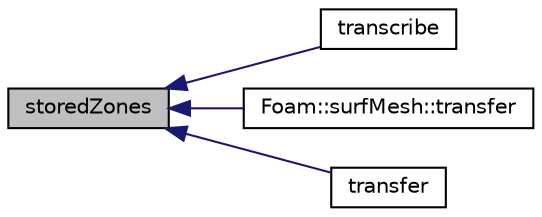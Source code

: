 digraph "storedZones"
{
  bgcolor="transparent";
  edge [fontname="Helvetica",fontsize="10",labelfontname="Helvetica",labelfontsize="10"];
  node [fontname="Helvetica",fontsize="10",shape=record];
  rankdir="LR";
  Node1 [label="storedZones",height=0.2,width=0.4,color="black", fillcolor="grey75", style="filled", fontcolor="black"];
  Node1 -> Node2 [dir="back",color="midnightblue",fontsize="10",style="solid",fontname="Helvetica"];
  Node2 [label="transcribe",height=0.2,width=0.4,color="black",URL="$a01463.html#a89f858f78ba8ae4e1d6388369558eb85"];
  Node1 -> Node3 [dir="back",color="midnightblue",fontsize="10",style="solid",fontname="Helvetica"];
  Node3 [label="Foam::surfMesh::transfer",height=0.2,width=0.4,color="black",URL="$a02503.html#a1cf9d5f3c7951e7e25eaa3408383d261",tooltip="Transfer the contents of the argument and annul the argument. "];
  Node1 -> Node4 [dir="back",color="midnightblue",fontsize="10",style="solid",fontname="Helvetica"];
  Node4 [label="transfer",height=0.2,width=0.4,color="black",URL="$a01463.html#a7840b609cb34e6f39858cf3e86324263",tooltip="Transfer the contents of the argument and annul the argument. "];
}
